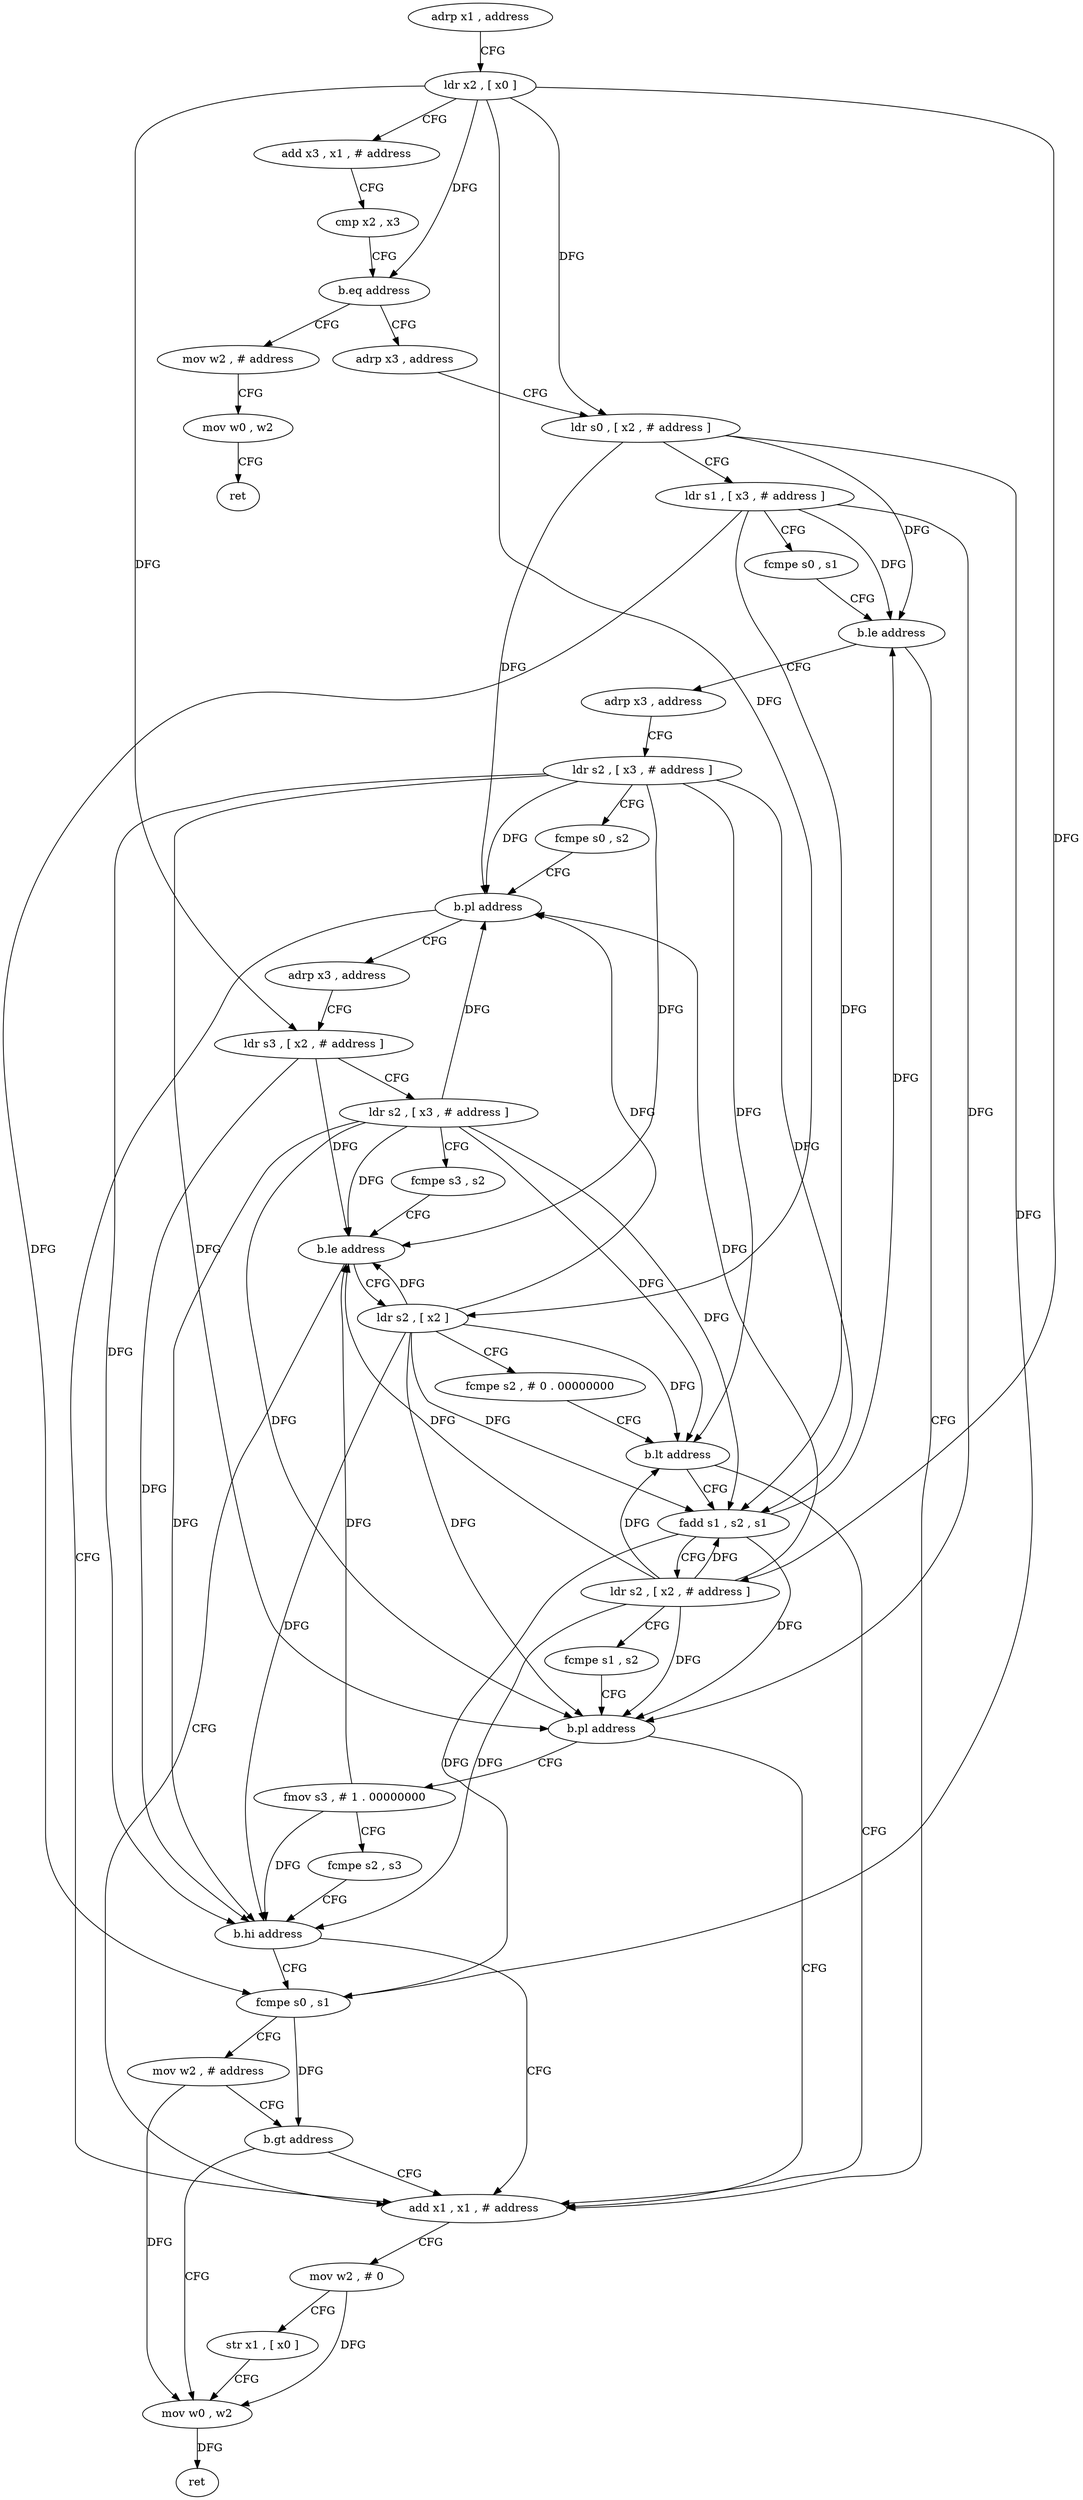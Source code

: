 digraph "func" {
"172224" [label = "adrp x1 , address" ]
"172228" [label = "ldr x2 , [ x0 ]" ]
"172232" [label = "add x3 , x1 , # address" ]
"172236" [label = "cmp x2 , x3" ]
"172240" [label = "b.eq address" ]
"172376" [label = "mov w2 , # address" ]
"172244" [label = "adrp x3 , address" ]
"172380" [label = "mov w0 , w2" ]
"172384" [label = "ret" ]
"172248" [label = "ldr s0 , [ x2 , # address ]" ]
"172252" [label = "ldr s1 , [ x3 , # address ]" ]
"172256" [label = "fcmpe s0 , s1" ]
"172260" [label = "b.le address" ]
"172352" [label = "add x1 , x1 , # address" ]
"172264" [label = "adrp x3 , address" ]
"172356" [label = "mov w2 , # 0" ]
"172360" [label = "str x1 , [ x0 ]" ]
"172364" [label = "mov w0 , w2" ]
"172268" [label = "ldr s2 , [ x3 , # address ]" ]
"172272" [label = "fcmpe s0 , s2" ]
"172276" [label = "b.pl address" ]
"172280" [label = "adrp x3 , address" ]
"172284" [label = "ldr s3 , [ x2 , # address ]" ]
"172288" [label = "ldr s2 , [ x3 , # address ]" ]
"172292" [label = "fcmpe s3 , s2" ]
"172296" [label = "b.le address" ]
"172300" [label = "ldr s2 , [ x2 ]" ]
"172304" [label = "fcmpe s2 , # 0 . 00000000" ]
"172308" [label = "b.lt address" ]
"172312" [label = "fadd s1 , s2 , s1" ]
"172316" [label = "ldr s2 , [ x2 , # address ]" ]
"172320" [label = "fcmpe s1 , s2" ]
"172324" [label = "b.pl address" ]
"172328" [label = "fmov s3 , # 1 . 00000000" ]
"172332" [label = "fcmpe s2 , s3" ]
"172336" [label = "b.hi address" ]
"172340" [label = "fcmpe s0 , s1" ]
"172344" [label = "mov w2 , # address" ]
"172348" [label = "b.gt address" ]
"172368" [label = "ret" ]
"172224" -> "172228" [ label = "CFG" ]
"172228" -> "172232" [ label = "CFG" ]
"172228" -> "172240" [ label = "DFG" ]
"172228" -> "172248" [ label = "DFG" ]
"172228" -> "172284" [ label = "DFG" ]
"172228" -> "172300" [ label = "DFG" ]
"172228" -> "172316" [ label = "DFG" ]
"172232" -> "172236" [ label = "CFG" ]
"172236" -> "172240" [ label = "CFG" ]
"172240" -> "172376" [ label = "CFG" ]
"172240" -> "172244" [ label = "CFG" ]
"172376" -> "172380" [ label = "CFG" ]
"172244" -> "172248" [ label = "CFG" ]
"172380" -> "172384" [ label = "CFG" ]
"172248" -> "172252" [ label = "CFG" ]
"172248" -> "172260" [ label = "DFG" ]
"172248" -> "172276" [ label = "DFG" ]
"172248" -> "172340" [ label = "DFG" ]
"172252" -> "172256" [ label = "CFG" ]
"172252" -> "172260" [ label = "DFG" ]
"172252" -> "172312" [ label = "DFG" ]
"172252" -> "172324" [ label = "DFG" ]
"172252" -> "172340" [ label = "DFG" ]
"172256" -> "172260" [ label = "CFG" ]
"172260" -> "172352" [ label = "CFG" ]
"172260" -> "172264" [ label = "CFG" ]
"172352" -> "172356" [ label = "CFG" ]
"172264" -> "172268" [ label = "CFG" ]
"172356" -> "172360" [ label = "CFG" ]
"172356" -> "172364" [ label = "DFG" ]
"172360" -> "172364" [ label = "CFG" ]
"172364" -> "172368" [ label = "DFG" ]
"172268" -> "172272" [ label = "CFG" ]
"172268" -> "172276" [ label = "DFG" ]
"172268" -> "172296" [ label = "DFG" ]
"172268" -> "172308" [ label = "DFG" ]
"172268" -> "172312" [ label = "DFG" ]
"172268" -> "172324" [ label = "DFG" ]
"172268" -> "172336" [ label = "DFG" ]
"172272" -> "172276" [ label = "CFG" ]
"172276" -> "172352" [ label = "CFG" ]
"172276" -> "172280" [ label = "CFG" ]
"172280" -> "172284" [ label = "CFG" ]
"172284" -> "172288" [ label = "CFG" ]
"172284" -> "172296" [ label = "DFG" ]
"172284" -> "172336" [ label = "DFG" ]
"172288" -> "172292" [ label = "CFG" ]
"172288" -> "172276" [ label = "DFG" ]
"172288" -> "172296" [ label = "DFG" ]
"172288" -> "172308" [ label = "DFG" ]
"172288" -> "172312" [ label = "DFG" ]
"172288" -> "172324" [ label = "DFG" ]
"172288" -> "172336" [ label = "DFG" ]
"172292" -> "172296" [ label = "CFG" ]
"172296" -> "172352" [ label = "CFG" ]
"172296" -> "172300" [ label = "CFG" ]
"172300" -> "172304" [ label = "CFG" ]
"172300" -> "172276" [ label = "DFG" ]
"172300" -> "172296" [ label = "DFG" ]
"172300" -> "172308" [ label = "DFG" ]
"172300" -> "172312" [ label = "DFG" ]
"172300" -> "172324" [ label = "DFG" ]
"172300" -> "172336" [ label = "DFG" ]
"172304" -> "172308" [ label = "CFG" ]
"172308" -> "172352" [ label = "CFG" ]
"172308" -> "172312" [ label = "CFG" ]
"172312" -> "172316" [ label = "CFG" ]
"172312" -> "172260" [ label = "DFG" ]
"172312" -> "172324" [ label = "DFG" ]
"172312" -> "172340" [ label = "DFG" ]
"172316" -> "172320" [ label = "CFG" ]
"172316" -> "172276" [ label = "DFG" ]
"172316" -> "172296" [ label = "DFG" ]
"172316" -> "172308" [ label = "DFG" ]
"172316" -> "172312" [ label = "DFG" ]
"172316" -> "172324" [ label = "DFG" ]
"172316" -> "172336" [ label = "DFG" ]
"172320" -> "172324" [ label = "CFG" ]
"172324" -> "172352" [ label = "CFG" ]
"172324" -> "172328" [ label = "CFG" ]
"172328" -> "172332" [ label = "CFG" ]
"172328" -> "172296" [ label = "DFG" ]
"172328" -> "172336" [ label = "DFG" ]
"172332" -> "172336" [ label = "CFG" ]
"172336" -> "172352" [ label = "CFG" ]
"172336" -> "172340" [ label = "CFG" ]
"172340" -> "172344" [ label = "CFG" ]
"172340" -> "172348" [ label = "DFG" ]
"172344" -> "172348" [ label = "CFG" ]
"172344" -> "172364" [ label = "DFG" ]
"172348" -> "172364" [ label = "CFG" ]
"172348" -> "172352" [ label = "CFG" ]
}
